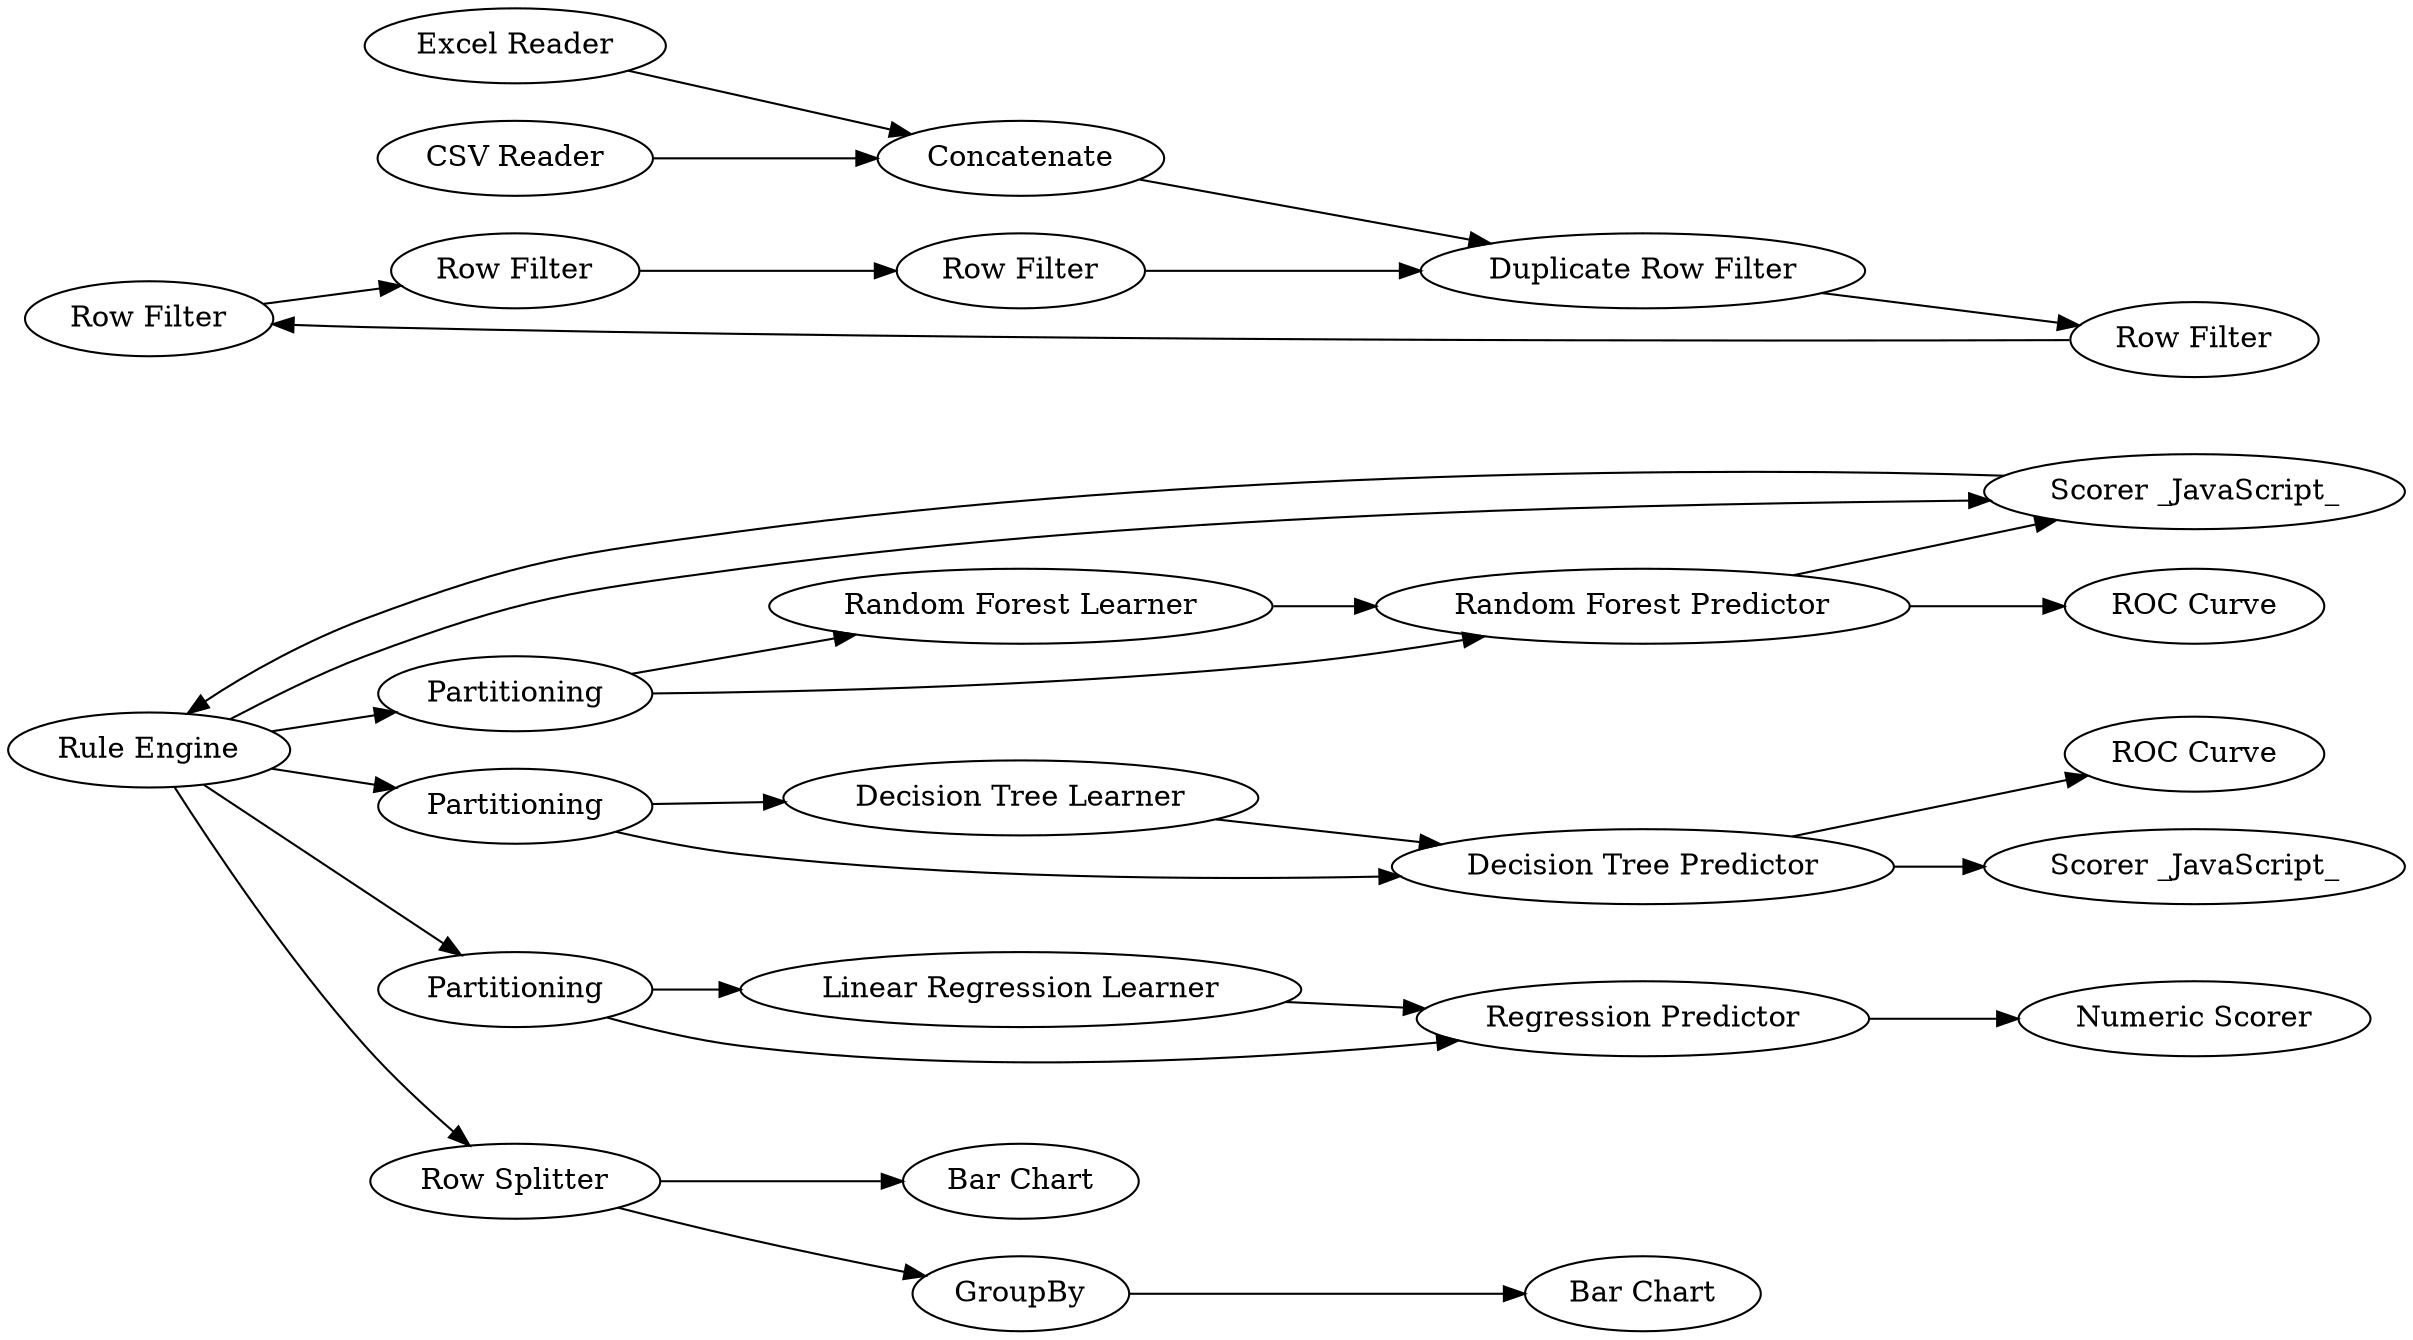 digraph {
	13 -> 10
	7 -> 8
	29 -> 28
	21 -> 19
	23 -> 24
	20 -> 33
	31 -> 30
	5 -> 26
	21 -> 20
	11 -> 12
	26 -> 23
	20 -> 22
	10 -> 11
	24 -> 27
	5 -> 13
	5 -> 21
	3 -> 31
	11 -> 34
	30 -> 29
	6 -> 7
	26 -> 24
	13 -> 11
	5 -> 33
	25 -> 31
	19 -> 20
	28 -> 25
	5 -> 6
	2 -> 3
	6 -> 9
	33 -> 5
	1 -> 3
	27 [label="Numeric Scorer"]
	7 [label=GroupBy]
	9 [label="Bar Chart"]
	21 [label=Partitioning]
	26 [label=Partitioning]
	8 [label="Bar Chart"]
	3 [label=Concatenate]
	19 [label="Random Forest Learner"]
	24 [label="Regression Predictor"]
	31 [label="Duplicate Row Filter"]
	6 [label="Row Splitter"]
	25 [label="Row Filter"]
	12 [label="ROC Curve"]
	10 [label="Decision Tree Learner"]
	1 [label="CSV Reader"]
	22 [label="ROC Curve"]
	28 [label="Row Filter"]
	11 [label="Decision Tree Predictor"]
	23 [label="Linear Regression Learner"]
	5 [label="Rule Engine"]
	13 [label=Partitioning]
	20 [label="Random Forest Predictor"]
	34 [label="Scorer _JavaScript_"]
	29 [label="Row Filter"]
	33 [label="Scorer _JavaScript_"]
	30 [label="Row Filter"]
	2 [label="Excel Reader"]
	rankdir=LR
}
